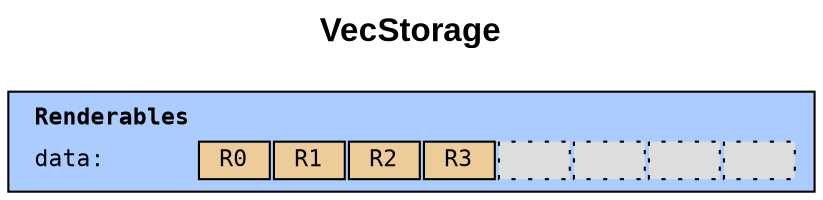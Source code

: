 digraph VecStorage {
    graph [
        fontname = "Arial",
        fontsize = 16,
        label = <<b>VecStorage<br /><br /></b>>,
        labelloc = top,
        bgcolor = "transparent",
    ];

    node [
        fillcolor = "#aaccff",
        fontname = "consolas",
        fontsize = 11,
        shape = box,
        style = filled,
        width = 5;
    ];

    // Label definitions

    renderables [
        label = <<table border="0" cellborder="0">
            <tr><td align="left"><b>Renderables</b></td></tr>
            <tr cellspacing="0">
                <td align="left">data: </td>
                <td border="1" bgcolor="#eecc99"> R0 </td>
                <td border="1" bgcolor="#eecc99"> R1 </td>
                <td border="1" bgcolor="#eecc99"> R2 </td>
                <td border="1" bgcolor="#eecc99"> R3 </td>
                <td border="1" bgcolor="#dddddd" style="dotted">    </td>
                <td border="1" bgcolor="#dddddd" style="dotted">    </td>
                <td border="1" bgcolor="#dddddd" style="dotted">    </td>
                <td border="1" bgcolor="#dddddd" style="dotted">    </td>
            </tr>
        </table>>,
    ];
}
